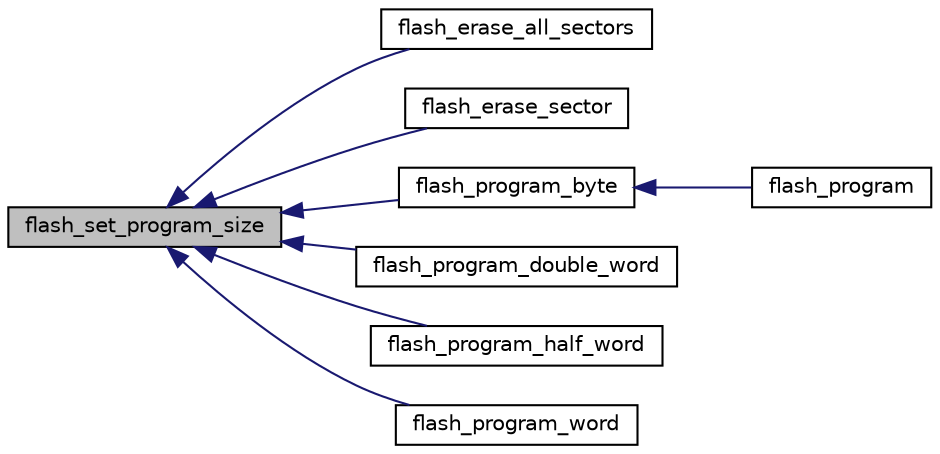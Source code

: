 digraph "flash_set_program_size"
{
  edge [fontname="Helvetica",fontsize="10",labelfontname="Helvetica",labelfontsize="10"];
  node [fontname="Helvetica",fontsize="10",shape=record];
  rankdir="LR";
  Node1 [label="flash_set_program_size",height=0.2,width=0.4,color="black", fillcolor="grey75", style="filled", fontcolor="black"];
  Node1 -> Node2 [dir="back",color="midnightblue",fontsize="10",style="solid",fontname="Helvetica"];
  Node2 [label="flash_erase_all_sectors",height=0.2,width=0.4,color="black", fillcolor="white", style="filled",URL="$group__flash__file.html#ga6374518c449cb5f79631be81a818d75b",tooltip="Erase All FLASH. "];
  Node1 -> Node3 [dir="back",color="midnightblue",fontsize="10",style="solid",fontname="Helvetica"];
  Node3 [label="flash_erase_sector",height=0.2,width=0.4,color="black", fillcolor="white", style="filled",URL="$group__flash__file.html#gad49638626fa6ff605563012ef599bb11",tooltip="Erase a Sector of FLASH. "];
  Node1 -> Node4 [dir="back",color="midnightblue",fontsize="10",style="solid",fontname="Helvetica"];
  Node4 [label="flash_program_byte",height=0.2,width=0.4,color="black", fillcolor="white", style="filled",URL="$group__flash__file.html#gaecb2ef6a6334477e36fceed302b1ab6d",tooltip="Program an 8 bit Byte to FLASH. "];
  Node4 -> Node5 [dir="back",color="midnightblue",fontsize="10",style="solid",fontname="Helvetica"];
  Node5 [label="flash_program",height=0.2,width=0.4,color="black", fillcolor="white", style="filled",URL="$group__flash__file.html#ga9149ea4d291a737b89ca7475471806a0",tooltip="Program a Data Block to FLASH. "];
  Node1 -> Node6 [dir="back",color="midnightblue",fontsize="10",style="solid",fontname="Helvetica"];
  Node6 [label="flash_program_double_word",height=0.2,width=0.4,color="black", fillcolor="white", style="filled",URL="$group__flash__file.html#gab8f20c93b7162f8a3b672caee01c7e09",tooltip="Program a 64 bit Word to FLASH. "];
  Node1 -> Node7 [dir="back",color="midnightblue",fontsize="10",style="solid",fontname="Helvetica"];
  Node7 [label="flash_program_half_word",height=0.2,width=0.4,color="black", fillcolor="white", style="filled",URL="$group__flash__file.html#gaf5077b5726c70fa9418db9d73182f89d",tooltip="Program a Half Word to FLASH. "];
  Node1 -> Node8 [dir="back",color="midnightblue",fontsize="10",style="solid",fontname="Helvetica"];
  Node8 [label="flash_program_word",height=0.2,width=0.4,color="black", fillcolor="white", style="filled",URL="$group__flash__file.html#ga73937aa6df8710e95425b165730626a2",tooltip="Program a 32 bit Word to FLASH. "];
}
